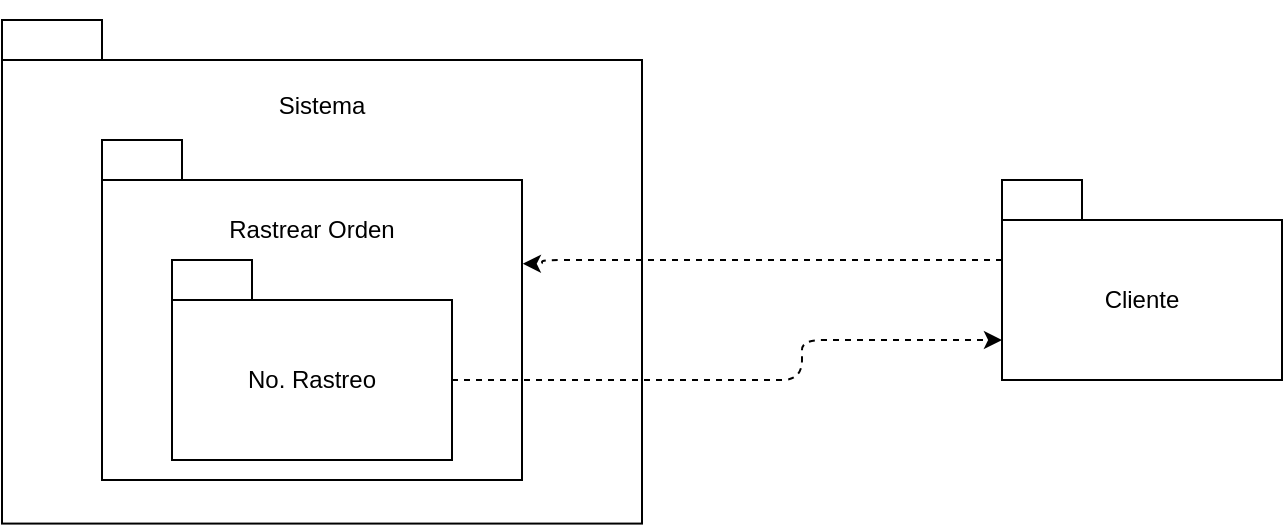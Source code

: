 <mxfile version="14.2.4" type="embed">
    <diagram id="oDJuWnzTtC-fsxBE0DdL" name="Página-1">
        <mxGraphModel dx="765" dy="574" grid="1" gridSize="10" guides="1" tooltips="1" connect="1" arrows="1" fold="1" page="1" pageScale="1" pageWidth="827" pageHeight="1169" math="0" shadow="0">
            <root>
                <mxCell id="0"/>
                <mxCell id="1" parent="0"/>
                <mxCell id="5" value="" style="group" parent="1" vertex="1" connectable="0">
                    <mxGeometry x="90" y="260" width="270" height="191.79" as="geometry"/>
                </mxCell>
                <mxCell id="8" value="" style="group;verticalAlign=top;" parent="5" vertex="1" connectable="0">
                    <mxGeometry x="-50" y="-70" width="320" height="261.79" as="geometry"/>
                </mxCell>
                <mxCell id="9" value="Sistema&lt;br&gt;&lt;br&gt;&lt;br&gt;&lt;br&gt;&lt;br&gt;&lt;br&gt;&lt;br&gt;&lt;br&gt;&lt;br&gt;&lt;br&gt;&lt;br&gt;&lt;br&gt;&lt;br&gt;&lt;br&gt;" style="rounded=0;whiteSpace=wrap;html=1;" parent="8" vertex="1">
                    <mxGeometry y="30" width="320" height="231.79" as="geometry"/>
                </mxCell>
                <mxCell id="10" value="" style="rounded=0;whiteSpace=wrap;html=1;" parent="8" vertex="1">
                    <mxGeometry y="10" width="50" height="20" as="geometry"/>
                </mxCell>
                <mxCell id="6" value="Rastrear Orden&lt;br&gt;&lt;br&gt;&lt;br&gt;&lt;br&gt;&lt;br&gt;&lt;br&gt;&lt;br&gt;&lt;br&gt;" style="rounded=0;whiteSpace=wrap;html=1;align=center;" parent="5" vertex="1">
                    <mxGeometry y="20" width="210" height="150" as="geometry"/>
                </mxCell>
                <mxCell id="7" value="" style="rounded=0;whiteSpace=wrap;html=1;" parent="5" vertex="1">
                    <mxGeometry width="40" height="20" as="geometry"/>
                </mxCell>
                <mxCell id="4" value="" style="group;verticalAlign=top;" parent="5" vertex="1" connectable="0">
                    <mxGeometry x="35" y="60" width="140" height="100" as="geometry"/>
                </mxCell>
                <mxCell id="2" value="No. Rastreo" style="rounded=0;whiteSpace=wrap;html=1;" parent="4" vertex="1">
                    <mxGeometry y="20" width="140" height="80" as="geometry"/>
                </mxCell>
                <mxCell id="3" value="" style="rounded=0;whiteSpace=wrap;html=1;" parent="4" vertex="1">
                    <mxGeometry width="40" height="20" as="geometry"/>
                </mxCell>
                <mxCell id="11" value="" style="group;verticalAlign=top;" parent="1" vertex="1" connectable="0">
                    <mxGeometry x="540" y="280" width="140" height="100" as="geometry"/>
                </mxCell>
                <mxCell id="12" value="Cliente" style="rounded=0;whiteSpace=wrap;html=1;" parent="11" vertex="1">
                    <mxGeometry y="20" width="140" height="80" as="geometry"/>
                </mxCell>
                <mxCell id="13" value="" style="rounded=0;whiteSpace=wrap;html=1;" parent="11" vertex="1">
                    <mxGeometry width="40" height="20" as="geometry"/>
                </mxCell>
                <mxCell id="14" style="edgeStyle=orthogonalEdgeStyle;rounded=1;orthogonalLoop=1;jettySize=auto;html=1;exitX=1;exitY=0.5;exitDx=0;exitDy=0;entryX=0;entryY=0.75;entryDx=0;entryDy=0;dashed=1;" parent="1" source="2" target="12" edge="1">
                    <mxGeometry relative="1" as="geometry">
                        <Array as="points">
                            <mxPoint x="440" y="380"/>
                            <mxPoint x="440" y="360"/>
                        </Array>
                    </mxGeometry>
                </mxCell>
                <mxCell id="15" style="edgeStyle=orthogonalEdgeStyle;rounded=1;orthogonalLoop=1;jettySize=auto;html=1;exitX=0;exitY=0.25;exitDx=0;exitDy=0;entryX=1.002;entryY=0.279;entryDx=0;entryDy=0;dashed=1;entryPerimeter=0;" parent="1" source="12" target="6" edge="1">
                    <mxGeometry relative="1" as="geometry">
                        <Array as="points">
                            <mxPoint x="310" y="320"/>
                            <mxPoint x="310" y="322"/>
                        </Array>
                    </mxGeometry>
                </mxCell>
            </root>
        </mxGraphModel>
    </diagram>
</mxfile>